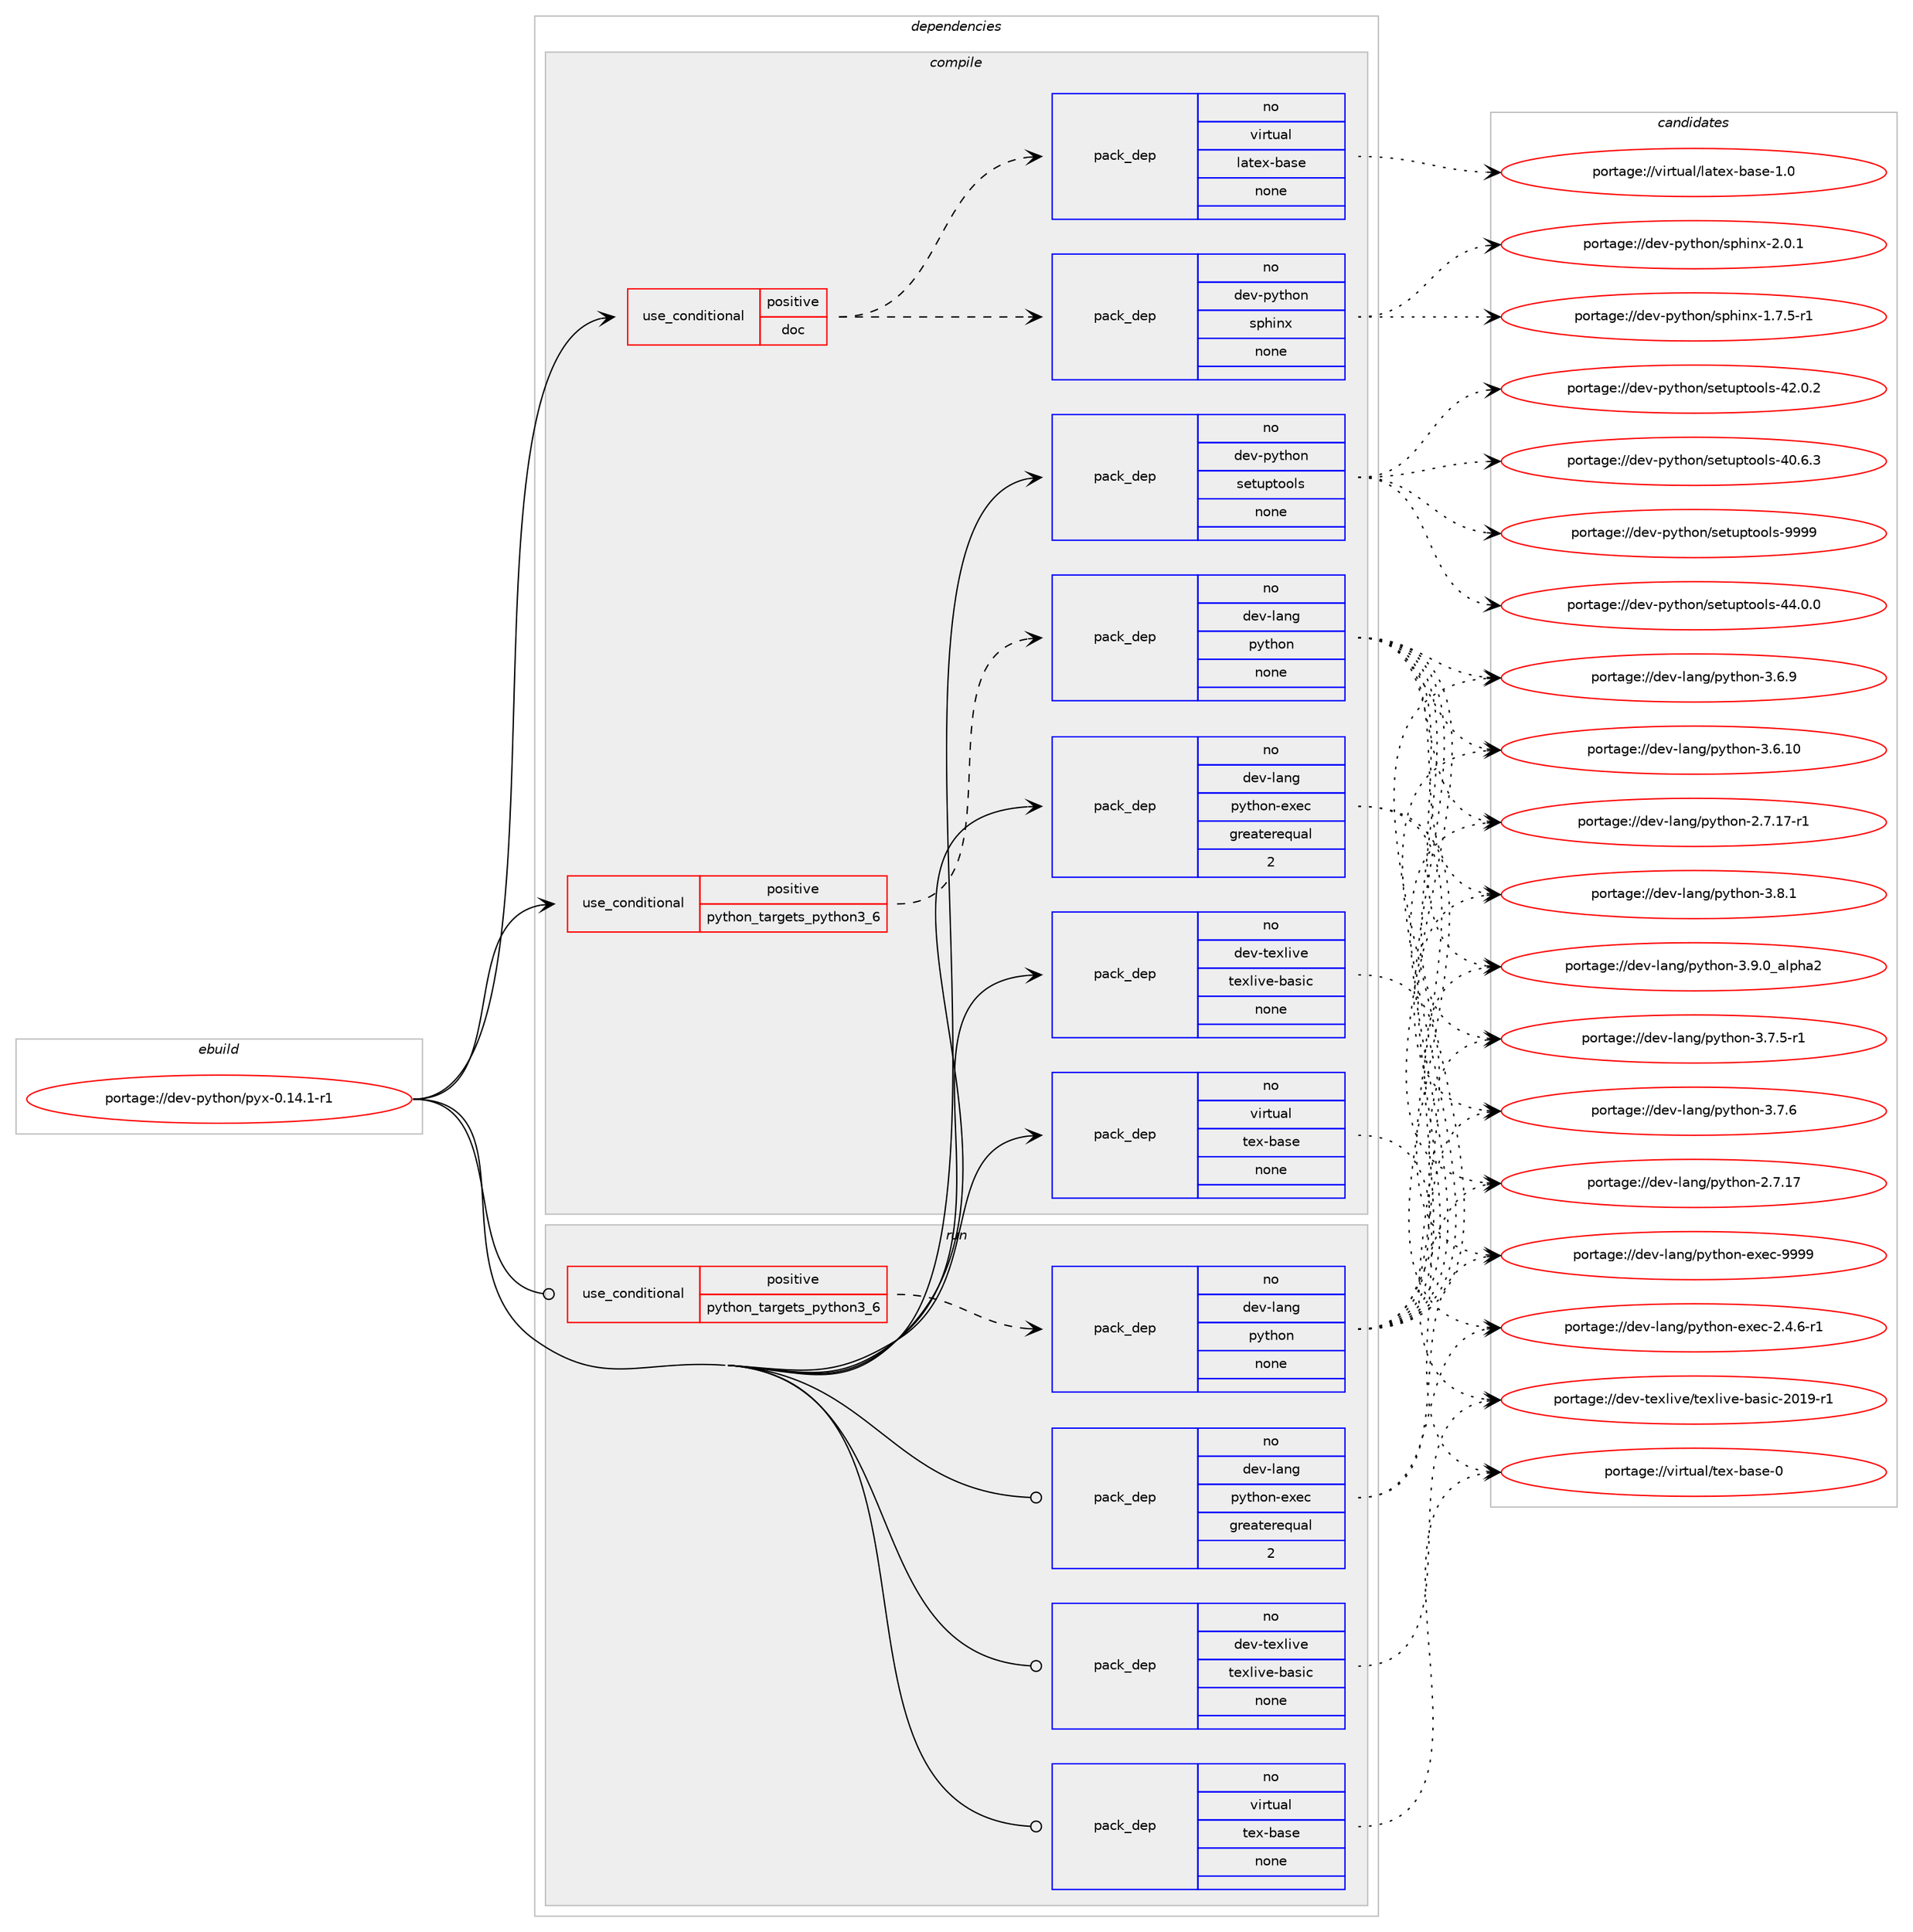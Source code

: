 digraph prolog {

# *************
# Graph options
# *************

newrank=true;
concentrate=true;
compound=true;
graph [rankdir=LR,fontname=Helvetica,fontsize=10,ranksep=1.5];#, ranksep=2.5, nodesep=0.2];
edge  [arrowhead=vee];
node  [fontname=Helvetica,fontsize=10];

# **********
# The ebuild
# **********

subgraph cluster_leftcol {
color=gray;
label=<<i>ebuild</i>>;
id [label="portage://dev-python/pyx-0.14.1-r1", color=red, width=4, href="../dev-python/pyx-0.14.1-r1.svg"];
}

# ****************
# The dependencies
# ****************

subgraph cluster_midcol {
color=gray;
label=<<i>dependencies</i>>;
subgraph cluster_compile {
fillcolor="#eeeeee";
style=filled;
label=<<i>compile</i>>;
subgraph cond107225 {
dependency429772 [label=<<TABLE BORDER="0" CELLBORDER="1" CELLSPACING="0" CELLPADDING="4"><TR><TD ROWSPAN="3" CELLPADDING="10">use_conditional</TD></TR><TR><TD>positive</TD></TR><TR><TD>doc</TD></TR></TABLE>>, shape=none, color=red];
subgraph pack317646 {
dependency429773 [label=<<TABLE BORDER="0" CELLBORDER="1" CELLSPACING="0" CELLPADDING="4" WIDTH="220"><TR><TD ROWSPAN="6" CELLPADDING="30">pack_dep</TD></TR><TR><TD WIDTH="110">no</TD></TR><TR><TD>virtual</TD></TR><TR><TD>latex-base</TD></TR><TR><TD>none</TD></TR><TR><TD></TD></TR></TABLE>>, shape=none, color=blue];
}
dependency429772:e -> dependency429773:w [weight=20,style="dashed",arrowhead="vee"];
subgraph pack317647 {
dependency429774 [label=<<TABLE BORDER="0" CELLBORDER="1" CELLSPACING="0" CELLPADDING="4" WIDTH="220"><TR><TD ROWSPAN="6" CELLPADDING="30">pack_dep</TD></TR><TR><TD WIDTH="110">no</TD></TR><TR><TD>dev-python</TD></TR><TR><TD>sphinx</TD></TR><TR><TD>none</TD></TR><TR><TD></TD></TR></TABLE>>, shape=none, color=blue];
}
dependency429772:e -> dependency429774:w [weight=20,style="dashed",arrowhead="vee"];
}
id:e -> dependency429772:w [weight=20,style="solid",arrowhead="vee"];
subgraph cond107226 {
dependency429775 [label=<<TABLE BORDER="0" CELLBORDER="1" CELLSPACING="0" CELLPADDING="4"><TR><TD ROWSPAN="3" CELLPADDING="10">use_conditional</TD></TR><TR><TD>positive</TD></TR><TR><TD>python_targets_python3_6</TD></TR></TABLE>>, shape=none, color=red];
subgraph pack317648 {
dependency429776 [label=<<TABLE BORDER="0" CELLBORDER="1" CELLSPACING="0" CELLPADDING="4" WIDTH="220"><TR><TD ROWSPAN="6" CELLPADDING="30">pack_dep</TD></TR><TR><TD WIDTH="110">no</TD></TR><TR><TD>dev-lang</TD></TR><TR><TD>python</TD></TR><TR><TD>none</TD></TR><TR><TD></TD></TR></TABLE>>, shape=none, color=blue];
}
dependency429775:e -> dependency429776:w [weight=20,style="dashed",arrowhead="vee"];
}
id:e -> dependency429775:w [weight=20,style="solid",arrowhead="vee"];
subgraph pack317649 {
dependency429777 [label=<<TABLE BORDER="0" CELLBORDER="1" CELLSPACING="0" CELLPADDING="4" WIDTH="220"><TR><TD ROWSPAN="6" CELLPADDING="30">pack_dep</TD></TR><TR><TD WIDTH="110">no</TD></TR><TR><TD>dev-lang</TD></TR><TR><TD>python-exec</TD></TR><TR><TD>greaterequal</TD></TR><TR><TD>2</TD></TR></TABLE>>, shape=none, color=blue];
}
id:e -> dependency429777:w [weight=20,style="solid",arrowhead="vee"];
subgraph pack317650 {
dependency429778 [label=<<TABLE BORDER="0" CELLBORDER="1" CELLSPACING="0" CELLPADDING="4" WIDTH="220"><TR><TD ROWSPAN="6" CELLPADDING="30">pack_dep</TD></TR><TR><TD WIDTH="110">no</TD></TR><TR><TD>dev-python</TD></TR><TR><TD>setuptools</TD></TR><TR><TD>none</TD></TR><TR><TD></TD></TR></TABLE>>, shape=none, color=blue];
}
id:e -> dependency429778:w [weight=20,style="solid",arrowhead="vee"];
subgraph pack317651 {
dependency429779 [label=<<TABLE BORDER="0" CELLBORDER="1" CELLSPACING="0" CELLPADDING="4" WIDTH="220"><TR><TD ROWSPAN="6" CELLPADDING="30">pack_dep</TD></TR><TR><TD WIDTH="110">no</TD></TR><TR><TD>dev-texlive</TD></TR><TR><TD>texlive-basic</TD></TR><TR><TD>none</TD></TR><TR><TD></TD></TR></TABLE>>, shape=none, color=blue];
}
id:e -> dependency429779:w [weight=20,style="solid",arrowhead="vee"];
subgraph pack317652 {
dependency429780 [label=<<TABLE BORDER="0" CELLBORDER="1" CELLSPACING="0" CELLPADDING="4" WIDTH="220"><TR><TD ROWSPAN="6" CELLPADDING="30">pack_dep</TD></TR><TR><TD WIDTH="110">no</TD></TR><TR><TD>virtual</TD></TR><TR><TD>tex-base</TD></TR><TR><TD>none</TD></TR><TR><TD></TD></TR></TABLE>>, shape=none, color=blue];
}
id:e -> dependency429780:w [weight=20,style="solid",arrowhead="vee"];
}
subgraph cluster_compileandrun {
fillcolor="#eeeeee";
style=filled;
label=<<i>compile and run</i>>;
}
subgraph cluster_run {
fillcolor="#eeeeee";
style=filled;
label=<<i>run</i>>;
subgraph cond107227 {
dependency429781 [label=<<TABLE BORDER="0" CELLBORDER="1" CELLSPACING="0" CELLPADDING="4"><TR><TD ROWSPAN="3" CELLPADDING="10">use_conditional</TD></TR><TR><TD>positive</TD></TR><TR><TD>python_targets_python3_6</TD></TR></TABLE>>, shape=none, color=red];
subgraph pack317653 {
dependency429782 [label=<<TABLE BORDER="0" CELLBORDER="1" CELLSPACING="0" CELLPADDING="4" WIDTH="220"><TR><TD ROWSPAN="6" CELLPADDING="30">pack_dep</TD></TR><TR><TD WIDTH="110">no</TD></TR><TR><TD>dev-lang</TD></TR><TR><TD>python</TD></TR><TR><TD>none</TD></TR><TR><TD></TD></TR></TABLE>>, shape=none, color=blue];
}
dependency429781:e -> dependency429782:w [weight=20,style="dashed",arrowhead="vee"];
}
id:e -> dependency429781:w [weight=20,style="solid",arrowhead="odot"];
subgraph pack317654 {
dependency429783 [label=<<TABLE BORDER="0" CELLBORDER="1" CELLSPACING="0" CELLPADDING="4" WIDTH="220"><TR><TD ROWSPAN="6" CELLPADDING="30">pack_dep</TD></TR><TR><TD WIDTH="110">no</TD></TR><TR><TD>dev-lang</TD></TR><TR><TD>python-exec</TD></TR><TR><TD>greaterequal</TD></TR><TR><TD>2</TD></TR></TABLE>>, shape=none, color=blue];
}
id:e -> dependency429783:w [weight=20,style="solid",arrowhead="odot"];
subgraph pack317655 {
dependency429784 [label=<<TABLE BORDER="0" CELLBORDER="1" CELLSPACING="0" CELLPADDING="4" WIDTH="220"><TR><TD ROWSPAN="6" CELLPADDING="30">pack_dep</TD></TR><TR><TD WIDTH="110">no</TD></TR><TR><TD>dev-texlive</TD></TR><TR><TD>texlive-basic</TD></TR><TR><TD>none</TD></TR><TR><TD></TD></TR></TABLE>>, shape=none, color=blue];
}
id:e -> dependency429784:w [weight=20,style="solid",arrowhead="odot"];
subgraph pack317656 {
dependency429785 [label=<<TABLE BORDER="0" CELLBORDER="1" CELLSPACING="0" CELLPADDING="4" WIDTH="220"><TR><TD ROWSPAN="6" CELLPADDING="30">pack_dep</TD></TR><TR><TD WIDTH="110">no</TD></TR><TR><TD>virtual</TD></TR><TR><TD>tex-base</TD></TR><TR><TD>none</TD></TR><TR><TD></TD></TR></TABLE>>, shape=none, color=blue];
}
id:e -> dependency429785:w [weight=20,style="solid",arrowhead="odot"];
}
}

# **************
# The candidates
# **************

subgraph cluster_choices {
rank=same;
color=gray;
label=<<i>candidates</i>>;

subgraph choice317646 {
color=black;
nodesep=1;
choice11810511411611797108471089711610112045989711510145494648 [label="portage://virtual/latex-base-1.0", color=red, width=4,href="../virtual/latex-base-1.0.svg"];
dependency429773:e -> choice11810511411611797108471089711610112045989711510145494648:w [style=dotted,weight="100"];
}
subgraph choice317647 {
color=black;
nodesep=1;
choice1001011184511212111610411111047115112104105110120455046484649 [label="portage://dev-python/sphinx-2.0.1", color=red, width=4,href="../dev-python/sphinx-2.0.1.svg"];
choice10010111845112121116104111110471151121041051101204549465546534511449 [label="portage://dev-python/sphinx-1.7.5-r1", color=red, width=4,href="../dev-python/sphinx-1.7.5-r1.svg"];
dependency429774:e -> choice1001011184511212111610411111047115112104105110120455046484649:w [style=dotted,weight="100"];
dependency429774:e -> choice10010111845112121116104111110471151121041051101204549465546534511449:w [style=dotted,weight="100"];
}
subgraph choice317648 {
color=black;
nodesep=1;
choice10010111845108971101034711212111610411111045514657464895971081121049750 [label="portage://dev-lang/python-3.9.0_alpha2", color=red, width=4,href="../dev-lang/python-3.9.0_alpha2.svg"];
choice100101118451089711010347112121116104111110455146564649 [label="portage://dev-lang/python-3.8.1", color=red, width=4,href="../dev-lang/python-3.8.1.svg"];
choice100101118451089711010347112121116104111110455146554654 [label="portage://dev-lang/python-3.7.6", color=red, width=4,href="../dev-lang/python-3.7.6.svg"];
choice1001011184510897110103471121211161041111104551465546534511449 [label="portage://dev-lang/python-3.7.5-r1", color=red, width=4,href="../dev-lang/python-3.7.5-r1.svg"];
choice100101118451089711010347112121116104111110455146544657 [label="portage://dev-lang/python-3.6.9", color=red, width=4,href="../dev-lang/python-3.6.9.svg"];
choice10010111845108971101034711212111610411111045514654464948 [label="portage://dev-lang/python-3.6.10", color=red, width=4,href="../dev-lang/python-3.6.10.svg"];
choice100101118451089711010347112121116104111110455046554649554511449 [label="portage://dev-lang/python-2.7.17-r1", color=red, width=4,href="../dev-lang/python-2.7.17-r1.svg"];
choice10010111845108971101034711212111610411111045504655464955 [label="portage://dev-lang/python-2.7.17", color=red, width=4,href="../dev-lang/python-2.7.17.svg"];
dependency429776:e -> choice10010111845108971101034711212111610411111045514657464895971081121049750:w [style=dotted,weight="100"];
dependency429776:e -> choice100101118451089711010347112121116104111110455146564649:w [style=dotted,weight="100"];
dependency429776:e -> choice100101118451089711010347112121116104111110455146554654:w [style=dotted,weight="100"];
dependency429776:e -> choice1001011184510897110103471121211161041111104551465546534511449:w [style=dotted,weight="100"];
dependency429776:e -> choice100101118451089711010347112121116104111110455146544657:w [style=dotted,weight="100"];
dependency429776:e -> choice10010111845108971101034711212111610411111045514654464948:w [style=dotted,weight="100"];
dependency429776:e -> choice100101118451089711010347112121116104111110455046554649554511449:w [style=dotted,weight="100"];
dependency429776:e -> choice10010111845108971101034711212111610411111045504655464955:w [style=dotted,weight="100"];
}
subgraph choice317649 {
color=black;
nodesep=1;
choice10010111845108971101034711212111610411111045101120101994557575757 [label="portage://dev-lang/python-exec-9999", color=red, width=4,href="../dev-lang/python-exec-9999.svg"];
choice10010111845108971101034711212111610411111045101120101994550465246544511449 [label="portage://dev-lang/python-exec-2.4.6-r1", color=red, width=4,href="../dev-lang/python-exec-2.4.6-r1.svg"];
dependency429777:e -> choice10010111845108971101034711212111610411111045101120101994557575757:w [style=dotted,weight="100"];
dependency429777:e -> choice10010111845108971101034711212111610411111045101120101994550465246544511449:w [style=dotted,weight="100"];
}
subgraph choice317650 {
color=black;
nodesep=1;
choice10010111845112121116104111110471151011161171121161111111081154557575757 [label="portage://dev-python/setuptools-9999", color=red, width=4,href="../dev-python/setuptools-9999.svg"];
choice100101118451121211161041111104711510111611711211611111110811545525246484648 [label="portage://dev-python/setuptools-44.0.0", color=red, width=4,href="../dev-python/setuptools-44.0.0.svg"];
choice100101118451121211161041111104711510111611711211611111110811545525046484650 [label="portage://dev-python/setuptools-42.0.2", color=red, width=4,href="../dev-python/setuptools-42.0.2.svg"];
choice100101118451121211161041111104711510111611711211611111110811545524846544651 [label="portage://dev-python/setuptools-40.6.3", color=red, width=4,href="../dev-python/setuptools-40.6.3.svg"];
dependency429778:e -> choice10010111845112121116104111110471151011161171121161111111081154557575757:w [style=dotted,weight="100"];
dependency429778:e -> choice100101118451121211161041111104711510111611711211611111110811545525246484648:w [style=dotted,weight="100"];
dependency429778:e -> choice100101118451121211161041111104711510111611711211611111110811545525046484650:w [style=dotted,weight="100"];
dependency429778:e -> choice100101118451121211161041111104711510111611711211611111110811545524846544651:w [style=dotted,weight="100"];
}
subgraph choice317651 {
color=black;
nodesep=1;
choice10010111845116101120108105118101471161011201081051181014598971151059945504849574511449 [label="portage://dev-texlive/texlive-basic-2019-r1", color=red, width=4,href="../dev-texlive/texlive-basic-2019-r1.svg"];
dependency429779:e -> choice10010111845116101120108105118101471161011201081051181014598971151059945504849574511449:w [style=dotted,weight="100"];
}
subgraph choice317652 {
color=black;
nodesep=1;
choice11810511411611797108471161011204598971151014548 [label="portage://virtual/tex-base-0", color=red, width=4,href="../virtual/tex-base-0.svg"];
dependency429780:e -> choice11810511411611797108471161011204598971151014548:w [style=dotted,weight="100"];
}
subgraph choice317653 {
color=black;
nodesep=1;
choice10010111845108971101034711212111610411111045514657464895971081121049750 [label="portage://dev-lang/python-3.9.0_alpha2", color=red, width=4,href="../dev-lang/python-3.9.0_alpha2.svg"];
choice100101118451089711010347112121116104111110455146564649 [label="portage://dev-lang/python-3.8.1", color=red, width=4,href="../dev-lang/python-3.8.1.svg"];
choice100101118451089711010347112121116104111110455146554654 [label="portage://dev-lang/python-3.7.6", color=red, width=4,href="../dev-lang/python-3.7.6.svg"];
choice1001011184510897110103471121211161041111104551465546534511449 [label="portage://dev-lang/python-3.7.5-r1", color=red, width=4,href="../dev-lang/python-3.7.5-r1.svg"];
choice100101118451089711010347112121116104111110455146544657 [label="portage://dev-lang/python-3.6.9", color=red, width=4,href="../dev-lang/python-3.6.9.svg"];
choice10010111845108971101034711212111610411111045514654464948 [label="portage://dev-lang/python-3.6.10", color=red, width=4,href="../dev-lang/python-3.6.10.svg"];
choice100101118451089711010347112121116104111110455046554649554511449 [label="portage://dev-lang/python-2.7.17-r1", color=red, width=4,href="../dev-lang/python-2.7.17-r1.svg"];
choice10010111845108971101034711212111610411111045504655464955 [label="portage://dev-lang/python-2.7.17", color=red, width=4,href="../dev-lang/python-2.7.17.svg"];
dependency429782:e -> choice10010111845108971101034711212111610411111045514657464895971081121049750:w [style=dotted,weight="100"];
dependency429782:e -> choice100101118451089711010347112121116104111110455146564649:w [style=dotted,weight="100"];
dependency429782:e -> choice100101118451089711010347112121116104111110455146554654:w [style=dotted,weight="100"];
dependency429782:e -> choice1001011184510897110103471121211161041111104551465546534511449:w [style=dotted,weight="100"];
dependency429782:e -> choice100101118451089711010347112121116104111110455146544657:w [style=dotted,weight="100"];
dependency429782:e -> choice10010111845108971101034711212111610411111045514654464948:w [style=dotted,weight="100"];
dependency429782:e -> choice100101118451089711010347112121116104111110455046554649554511449:w [style=dotted,weight="100"];
dependency429782:e -> choice10010111845108971101034711212111610411111045504655464955:w [style=dotted,weight="100"];
}
subgraph choice317654 {
color=black;
nodesep=1;
choice10010111845108971101034711212111610411111045101120101994557575757 [label="portage://dev-lang/python-exec-9999", color=red, width=4,href="../dev-lang/python-exec-9999.svg"];
choice10010111845108971101034711212111610411111045101120101994550465246544511449 [label="portage://dev-lang/python-exec-2.4.6-r1", color=red, width=4,href="../dev-lang/python-exec-2.4.6-r1.svg"];
dependency429783:e -> choice10010111845108971101034711212111610411111045101120101994557575757:w [style=dotted,weight="100"];
dependency429783:e -> choice10010111845108971101034711212111610411111045101120101994550465246544511449:w [style=dotted,weight="100"];
}
subgraph choice317655 {
color=black;
nodesep=1;
choice10010111845116101120108105118101471161011201081051181014598971151059945504849574511449 [label="portage://dev-texlive/texlive-basic-2019-r1", color=red, width=4,href="../dev-texlive/texlive-basic-2019-r1.svg"];
dependency429784:e -> choice10010111845116101120108105118101471161011201081051181014598971151059945504849574511449:w [style=dotted,weight="100"];
}
subgraph choice317656 {
color=black;
nodesep=1;
choice11810511411611797108471161011204598971151014548 [label="portage://virtual/tex-base-0", color=red, width=4,href="../virtual/tex-base-0.svg"];
dependency429785:e -> choice11810511411611797108471161011204598971151014548:w [style=dotted,weight="100"];
}
}

}
